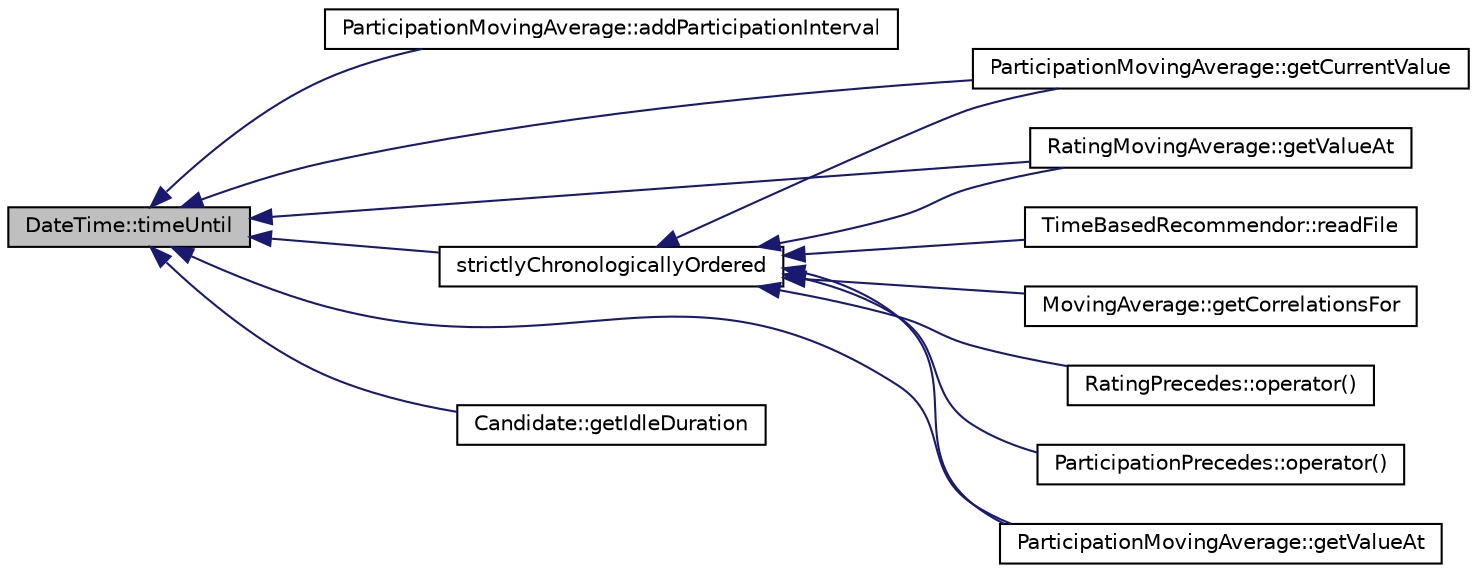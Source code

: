 digraph G
{
  edge [fontname="Helvetica",fontsize="10",labelfontname="Helvetica",labelfontsize="10"];
  node [fontname="Helvetica",fontsize="10",shape=record];
  rankdir=LR;
  Node1 [label="DateTime::timeUntil",height=0.2,width=0.4,color="black", fillcolor="grey75", style="filled" fontcolor="black"];
  Node1 -> Node2 [dir=back,color="midnightblue",fontsize="10",style="solid",fontname="Helvetica"];
  Node2 [label="ParticipationMovingAverage::addParticipationInterval",height=0.2,width=0.4,color="black", fillcolor="white", style="filled",URL="$class_participation_moving_average.html#ab40ab4b8f2a5f4dba9521a017b18ae05"];
  Node1 -> Node3 [dir=back,color="midnightblue",fontsize="10",style="solid",fontname="Helvetica"];
  Node3 [label="ParticipationMovingAverage::getCurrentValue",height=0.2,width=0.4,color="black", fillcolor="white", style="filled",URL="$class_participation_moving_average.html#ad7784811e4ee38c76f66784fdb040b4b"];
  Node1 -> Node4 [dir=back,color="midnightblue",fontsize="10",style="solid",fontname="Helvetica"];
  Node4 [label="Candidate::getIdleDuration",height=0.2,width=0.4,color="black", fillcolor="white", style="filled",URL="$class_candidate.html#a45b1760b868a298de0e27e4ef0cca2b8"];
  Node1 -> Node5 [dir=back,color="midnightblue",fontsize="10",style="solid",fontname="Helvetica"];
  Node5 [label="RatingMovingAverage::getValueAt",height=0.2,width=0.4,color="black", fillcolor="white", style="filled",URL="$class_rating_moving_average.html#a191f5027c1869ebacebfd6ab3dcbda22"];
  Node1 -> Node6 [dir=back,color="midnightblue",fontsize="10",style="solid",fontname="Helvetica"];
  Node6 [label="ParticipationMovingAverage::getValueAt",height=0.2,width=0.4,color="black", fillcolor="white", style="filled",URL="$class_participation_moving_average.html#ab4fd3e5dda4bbbbf03355c3f5fcba627"];
  Node1 -> Node7 [dir=back,color="midnightblue",fontsize="10",style="solid",fontname="Helvetica"];
  Node7 [label="strictlyChronologicallyOrdered",height=0.2,width=0.4,color="black", fillcolor="white", style="filled",URL="$_date_time_8h.html#a5a147ca41ccd908973aed68c859f8977"];
  Node7 -> Node8 [dir=back,color="midnightblue",fontsize="10",style="solid",fontname="Helvetica"];
  Node8 [label="MovingAverage::getCorrelationsFor",height=0.2,width=0.4,color="black", fillcolor="white", style="filled",URL="$class_moving_average.html#a522afddbcea6e74c26346951287196c0"];
  Node7 -> Node3 [dir=back,color="midnightblue",fontsize="10",style="solid",fontname="Helvetica"];
  Node7 -> Node5 [dir=back,color="midnightblue",fontsize="10",style="solid",fontname="Helvetica"];
  Node7 -> Node6 [dir=back,color="midnightblue",fontsize="10",style="solid",fontname="Helvetica"];
  Node7 -> Node9 [dir=back,color="midnightblue",fontsize="10",style="solid",fontname="Helvetica"];
  Node9 [label="RatingPrecedes::operator()",height=0.2,width=0.4,color="black", fillcolor="white", style="filled",URL="$class_rating_precedes.html#ac73cacefae43ce2960c17c99297a84a5"];
  Node7 -> Node10 [dir=back,color="midnightblue",fontsize="10",style="solid",fontname="Helvetica"];
  Node10 [label="ParticipationPrecedes::operator()",height=0.2,width=0.4,color="black", fillcolor="white", style="filled",URL="$class_participation_precedes.html#ab350194938b70821dd69e1e852086f98"];
  Node7 -> Node11 [dir=back,color="midnightblue",fontsize="10",style="solid",fontname="Helvetica"];
  Node11 [label="TimeBasedRecommendor::readFile",height=0.2,width=0.4,color="black", fillcolor="white", style="filled",URL="$class_time_based_recommendor.html#adf93e7d343de4623e391e094889038b3"];
}
